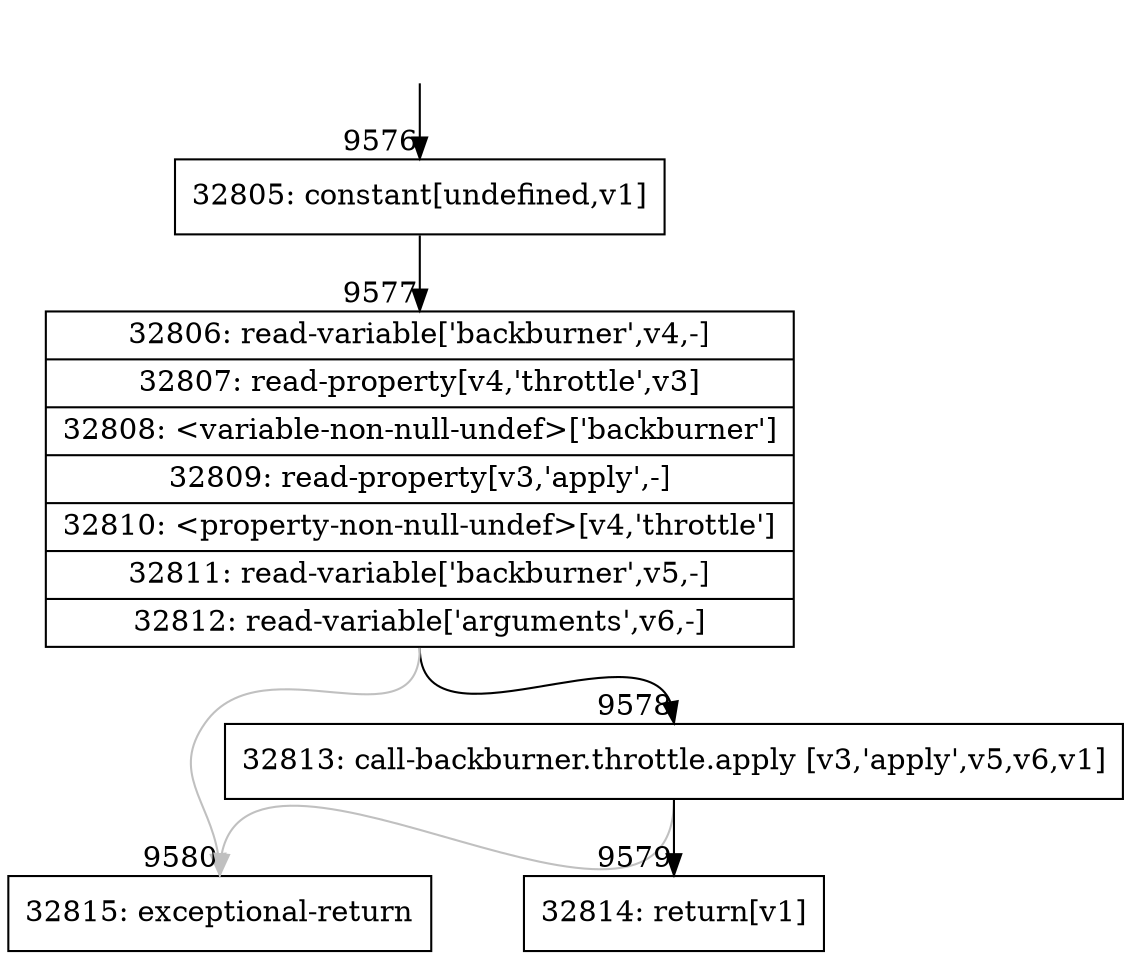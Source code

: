 digraph {
rankdir="TD"
BB_entry809[shape=none,label=""];
BB_entry809 -> BB9576 [tailport=s, headport=n, headlabel="    9576"]
BB9576 [shape=record label="{32805: constant[undefined,v1]}" ] 
BB9576 -> BB9577 [tailport=s, headport=n, headlabel="      9577"]
BB9577 [shape=record label="{32806: read-variable['backburner',v4,-]|32807: read-property[v4,'throttle',v3]|32808: \<variable-non-null-undef\>['backburner']|32809: read-property[v3,'apply',-]|32810: \<property-non-null-undef\>[v4,'throttle']|32811: read-variable['backburner',v5,-]|32812: read-variable['arguments',v6,-]}" ] 
BB9577 -> BB9578 [tailport=s, headport=n, headlabel="      9578"]
BB9577 -> BB9580 [tailport=s, headport=n, color=gray, headlabel="      9580"]
BB9578 [shape=record label="{32813: call-backburner.throttle.apply [v3,'apply',v5,v6,v1]}" ] 
BB9578 -> BB9579 [tailport=s, headport=n, headlabel="      9579"]
BB9578 -> BB9580 [tailport=s, headport=n, color=gray]
BB9579 [shape=record label="{32814: return[v1]}" ] 
BB9580 [shape=record label="{32815: exceptional-return}" ] 
//#$~ 17274
}
